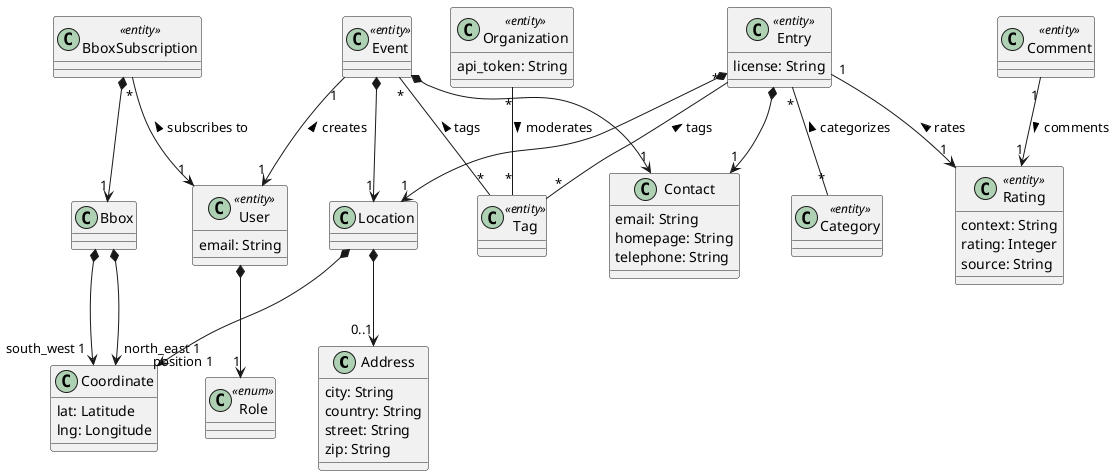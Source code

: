 @startuml

class Address {
    city: String
    country: String
    street: String
    zip: String
}

class Bbox

Bbox *--> "south_west 1" Coordinate
Bbox *--> "north_east 1" Coordinate

class BboxSubscription <<entity>>

BboxSubscription "*" --> "1" User : subscribes to <
BboxSubscription *--> "1" Bbox

class Category <<entity>>

class Comment <<entity>>

Comment "1" --> "1" Rating : comments >

class Contact {
    email: String
    homepage: String
    telephone: String
}

class Coordinate {
    lat: Latitude
    lng: Longitude
}

class Entry <<entity>> {
    license: String
}

Entry "*" -- "*" Category : categorizes <
Entry "*" -- "*" Tag : tags <
Entry *--> "1" Contact
Entry *--> "1" Location

class Event <<entity>>

Event "1" --> "1" User : creates <
Event "*" -- "*" Tag : tags <
Event *--> "1" Contact
Event *--> "1" Location

class Location

Location *--> "0..1" Address
Location *--> "position 1" Coordinate

class Organization <<entity>> {
    api_token: String
}

Organization "*" -- "*" Tag : moderates >

class Rating <<entity>> {
    context: String
    rating: Integer
    source: String
}

Entry "1" --> "1" Rating : rates <

class Role <<enum>>

class Tag <<entity>>

class User <<entity>> {
    email: String
}

User *--> "1" Role

@enduml